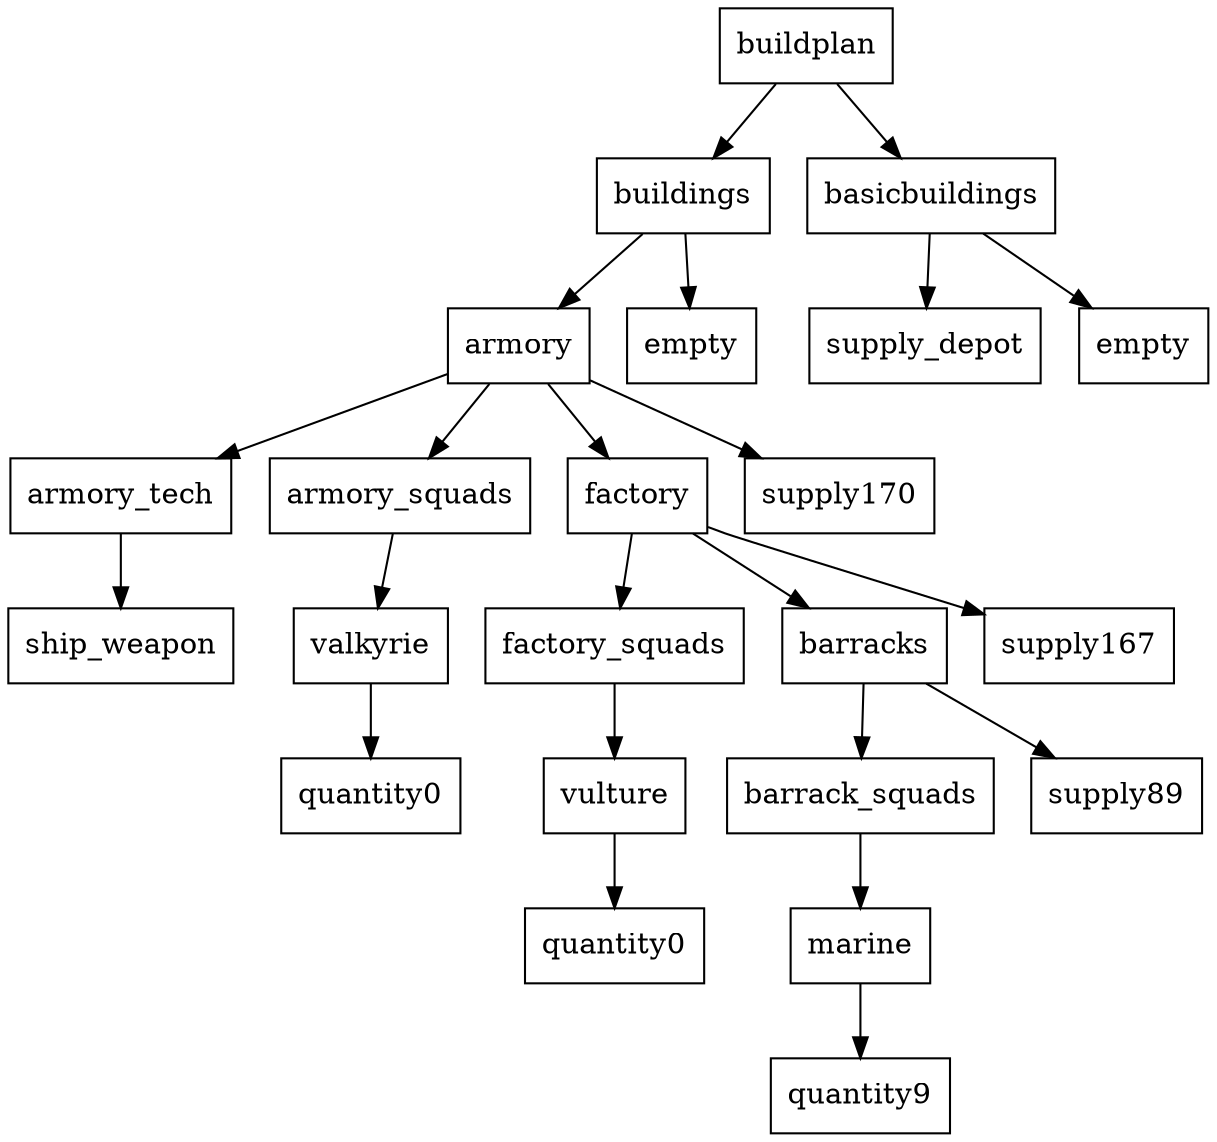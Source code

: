 digraph g {
graph [ordering=out];
node [shape=rectangle];
n[label = "buildplan"];
n0[label = "buildings"];
n00[label = "armory"];
n000[label = "armory_tech"];
n0000[label = "ship_weapon"];
n000 -> n0000;
n00 -> n000;
n001[label = "armory_squads"];
n0010[label = "valkyrie"];
n00100[label = "quantity0"];
n0010 -> n00100;
n001 -> n0010;
n00 -> n001;
n002[label = "factory"];
n0020[label = "factory_squads"];
n00200[label = "vulture"];
n002000[label = "quantity0"];
n00200 -> n002000;
n0020 -> n00200;
n002 -> n0020;
n0021[label = "barracks"];
n00210[label = "barrack_squads"];
n002100[label = "marine"];
n0021000[label = "quantity9"];
n002100 -> n0021000;
n00210 -> n002100;
n0021 -> n00210;
n00211[label = "supply89"];
n0021 -> n00211;
n002 -> n0021;
n0022[label = "supply167"];
n002 -> n0022;
n00 -> n002;
n003[label = "supply170"];
n00 -> n003;
n0 -> n00;
n01[label = "empty"];
n0 -> n01;
n -> n0;
n1[label = "basicbuildings"];
n10[label = "supply_depot"];
n1 -> n10;
n11[label = "empty"];
n1 -> n11;
n -> n1;
}

